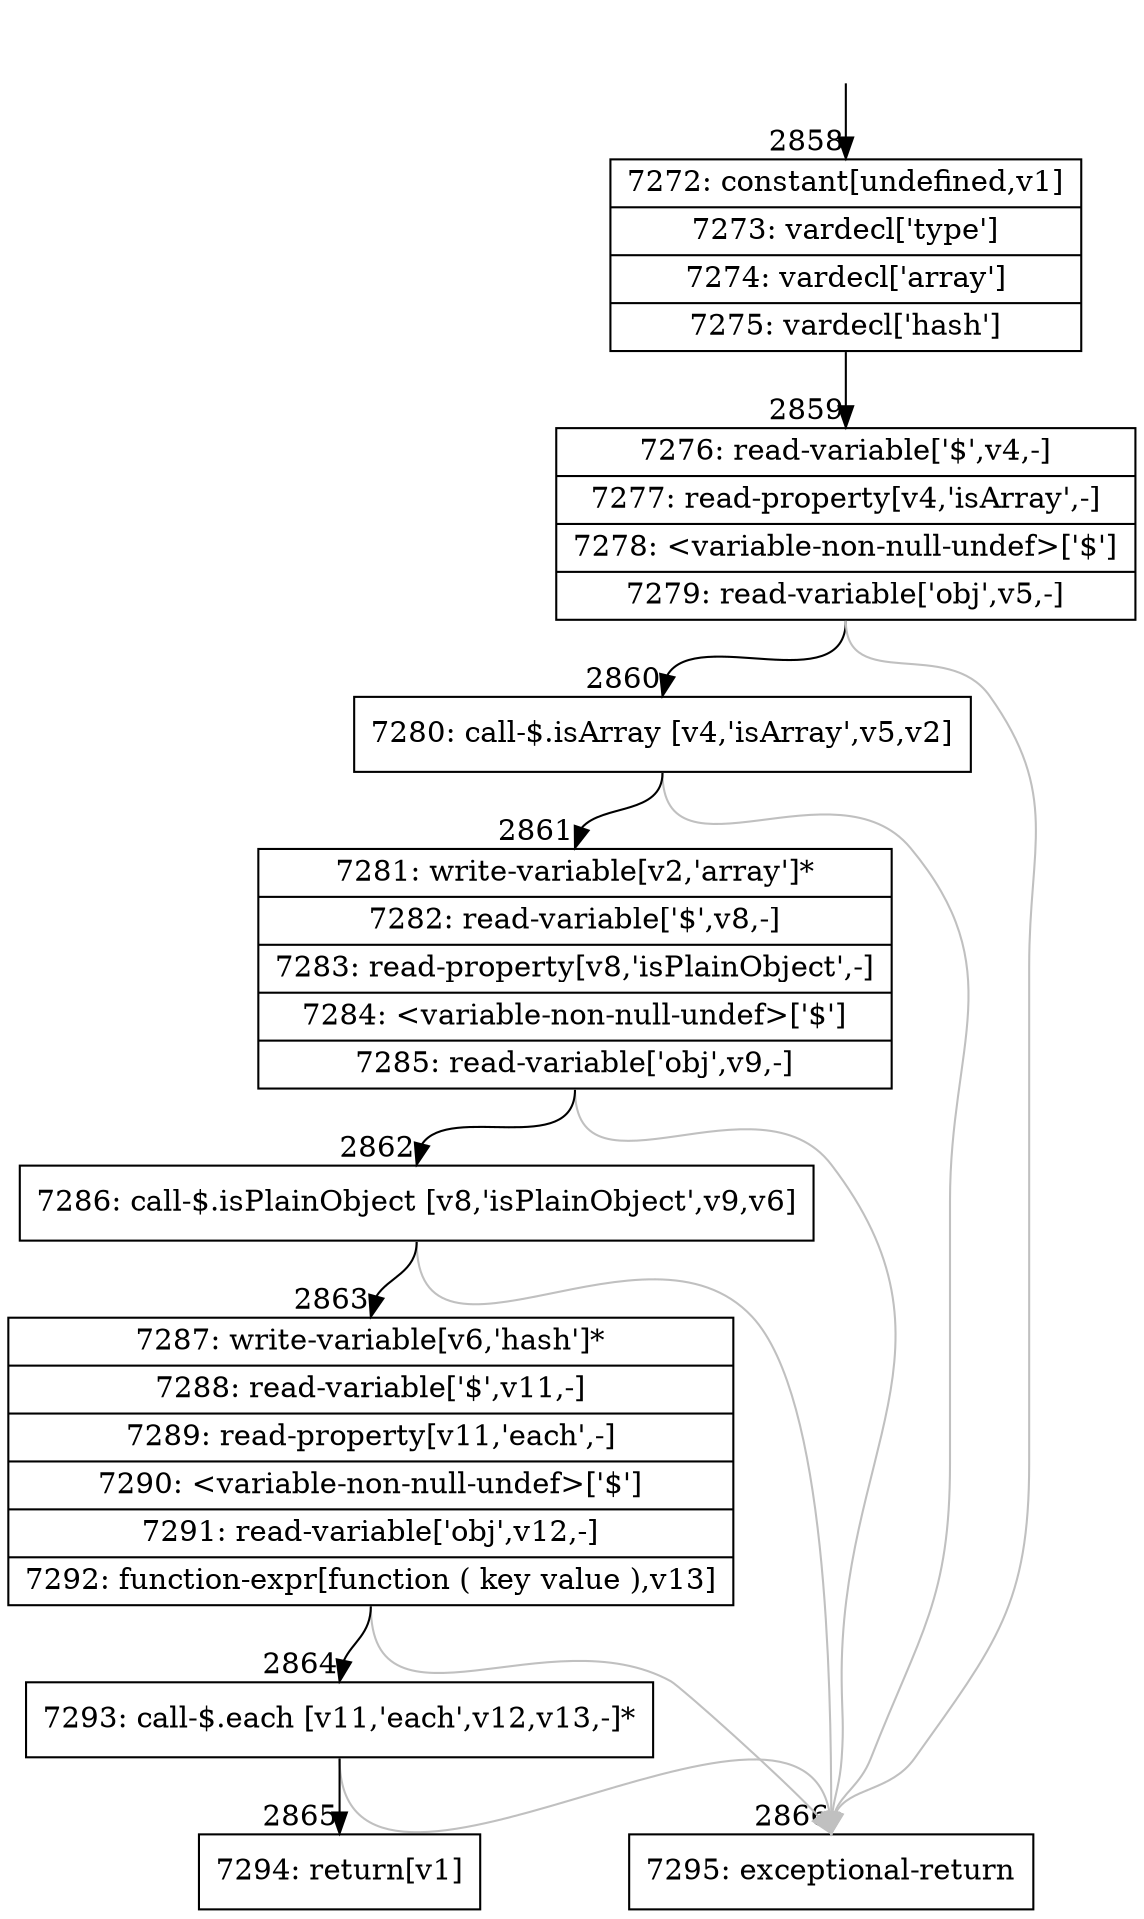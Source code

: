 digraph {
rankdir="TD"
BB_entry240[shape=none,label=""];
BB_entry240 -> BB2858 [tailport=s, headport=n, headlabel="    2858"]
BB2858 [shape=record label="{7272: constant[undefined,v1]|7273: vardecl['type']|7274: vardecl['array']|7275: vardecl['hash']}" ] 
BB2858 -> BB2859 [tailport=s, headport=n, headlabel="      2859"]
BB2859 [shape=record label="{7276: read-variable['$',v4,-]|7277: read-property[v4,'isArray',-]|7278: \<variable-non-null-undef\>['$']|7279: read-variable['obj',v5,-]}" ] 
BB2859 -> BB2860 [tailport=s, headport=n, headlabel="      2860"]
BB2859 -> BB2866 [tailport=s, headport=n, color=gray, headlabel="      2866"]
BB2860 [shape=record label="{7280: call-$.isArray [v4,'isArray',v5,v2]}" ] 
BB2860 -> BB2861 [tailport=s, headport=n, headlabel="      2861"]
BB2860 -> BB2866 [tailport=s, headport=n, color=gray]
BB2861 [shape=record label="{7281: write-variable[v2,'array']*|7282: read-variable['$',v8,-]|7283: read-property[v8,'isPlainObject',-]|7284: \<variable-non-null-undef\>['$']|7285: read-variable['obj',v9,-]}" ] 
BB2861 -> BB2862 [tailport=s, headport=n, headlabel="      2862"]
BB2861 -> BB2866 [tailport=s, headport=n, color=gray]
BB2862 [shape=record label="{7286: call-$.isPlainObject [v8,'isPlainObject',v9,v6]}" ] 
BB2862 -> BB2863 [tailport=s, headport=n, headlabel="      2863"]
BB2862 -> BB2866 [tailport=s, headport=n, color=gray]
BB2863 [shape=record label="{7287: write-variable[v6,'hash']*|7288: read-variable['$',v11,-]|7289: read-property[v11,'each',-]|7290: \<variable-non-null-undef\>['$']|7291: read-variable['obj',v12,-]|7292: function-expr[function ( key value ),v13]}" ] 
BB2863 -> BB2864 [tailport=s, headport=n, headlabel="      2864"]
BB2863 -> BB2866 [tailport=s, headport=n, color=gray]
BB2864 [shape=record label="{7293: call-$.each [v11,'each',v12,v13,-]*}" ] 
BB2864 -> BB2865 [tailport=s, headport=n, headlabel="      2865"]
BB2864 -> BB2866 [tailport=s, headport=n, color=gray]
BB2865 [shape=record label="{7294: return[v1]}" ] 
BB2866 [shape=record label="{7295: exceptional-return}" ] 
//#$~ 1501
}
